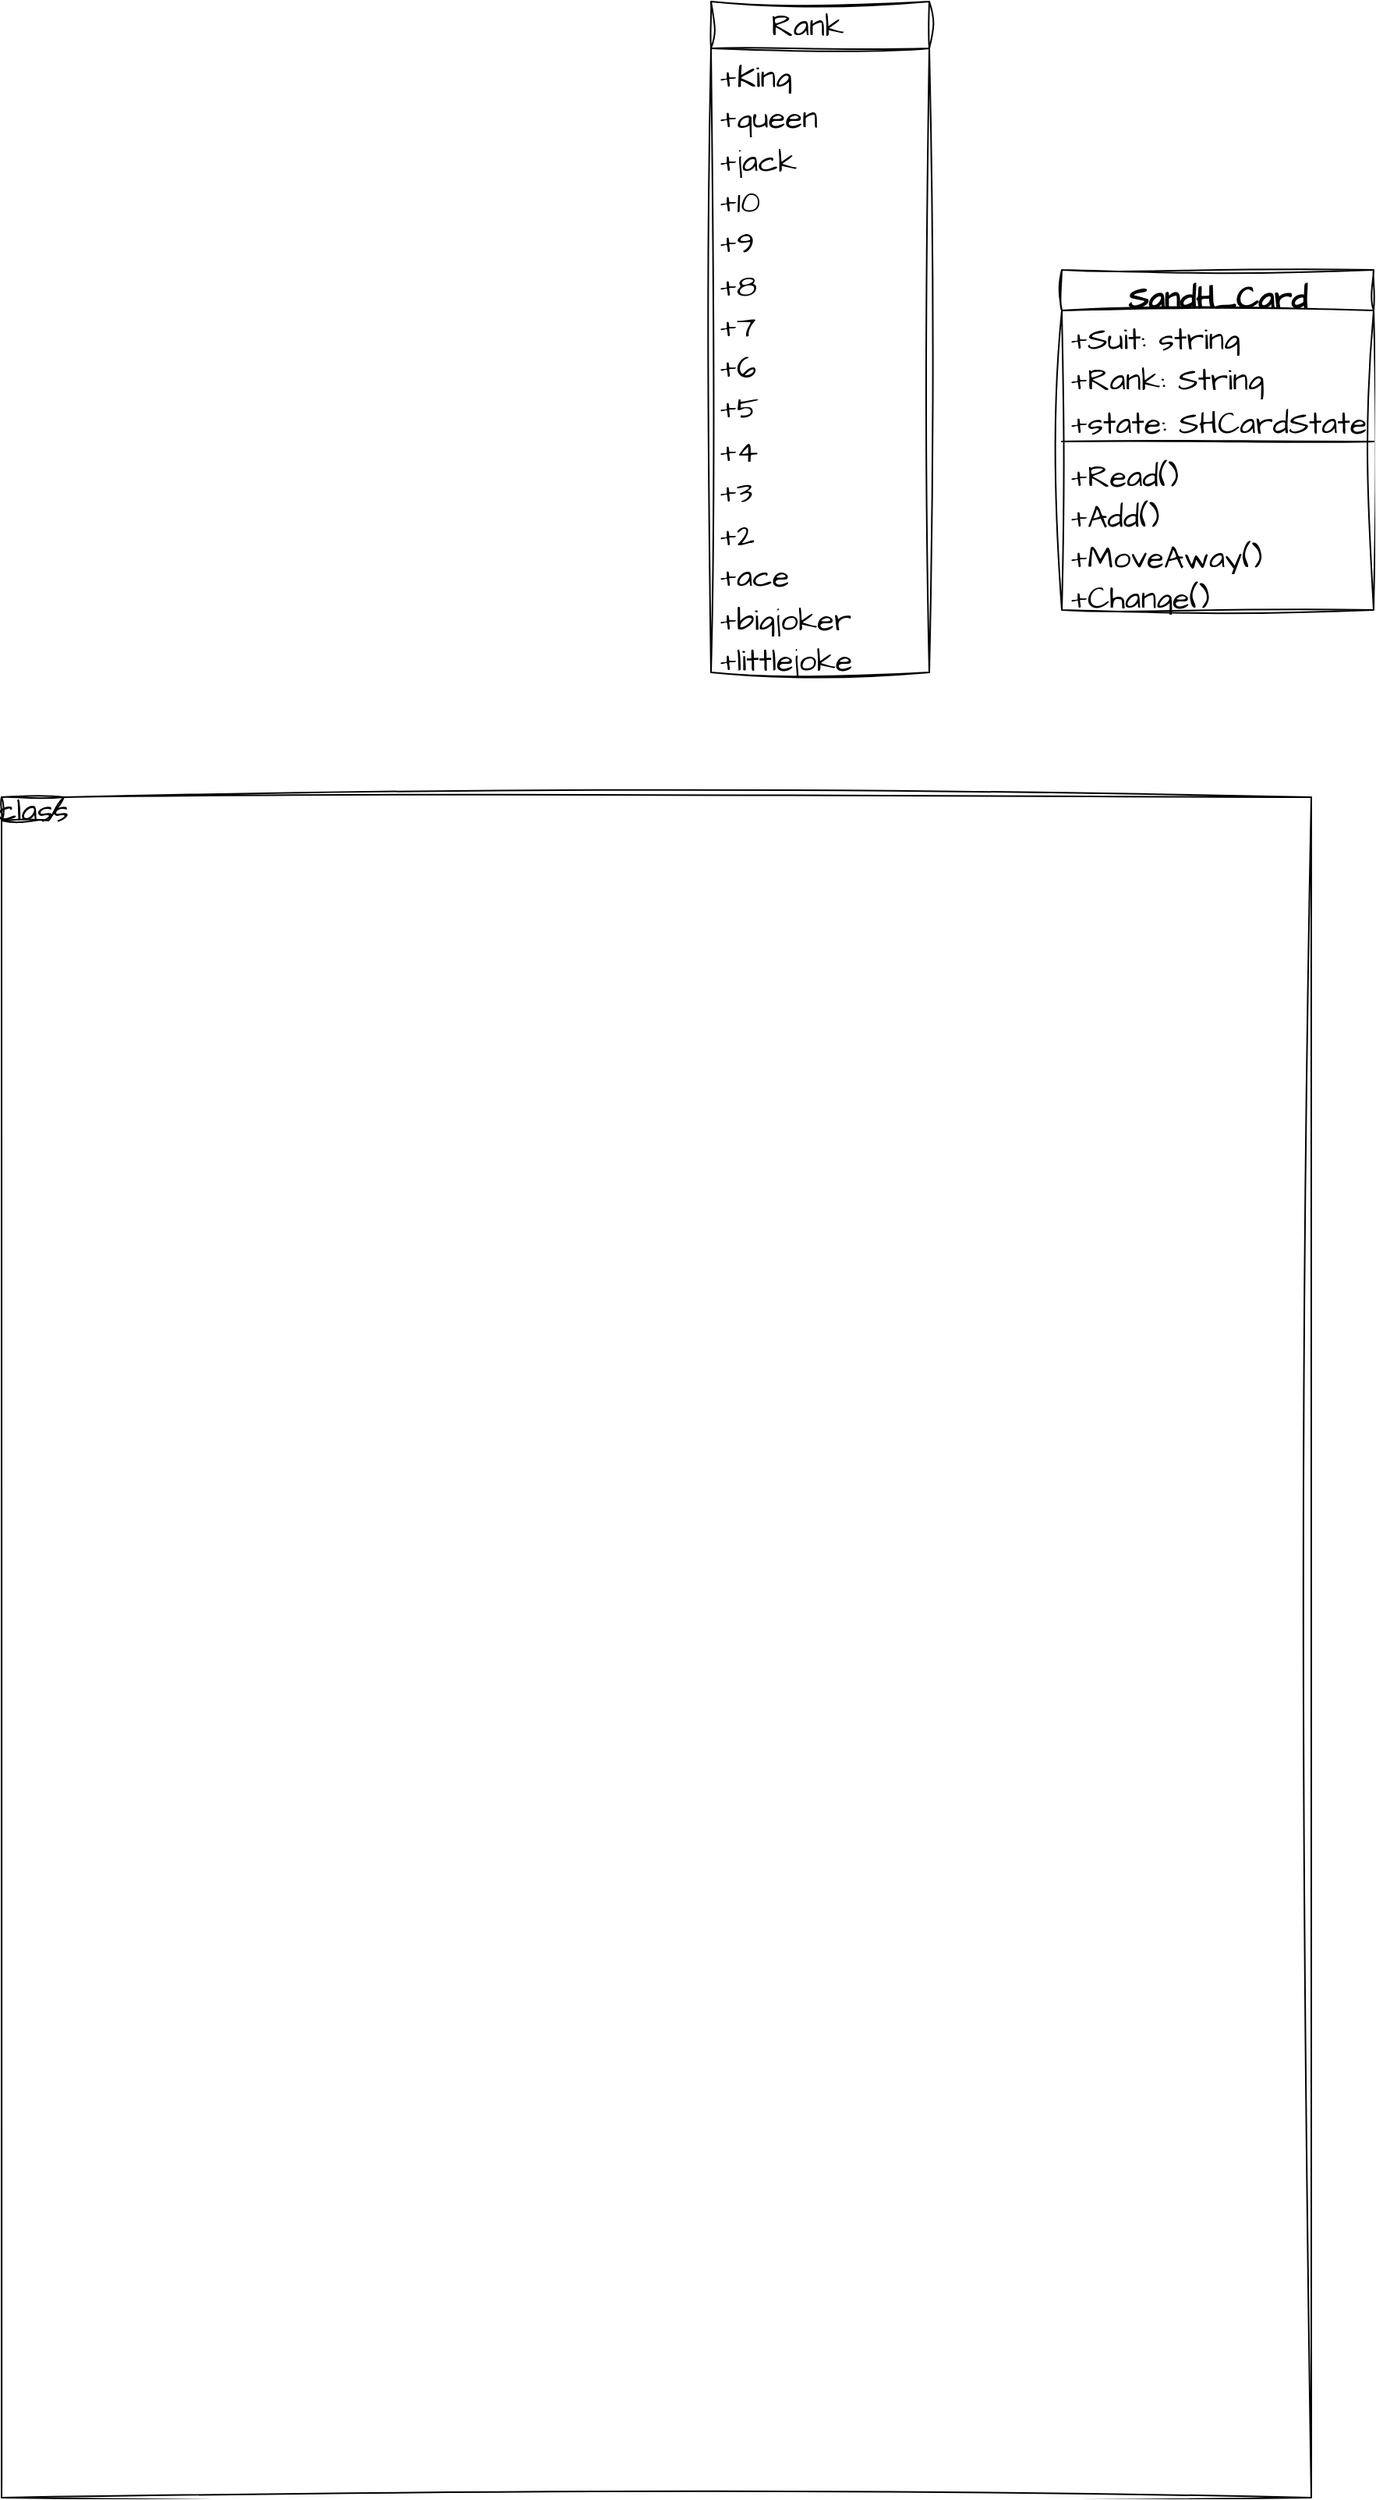 <mxfile version="21.1.5" type="github">
  <diagram name="Page-1" id="c4acf3e9-155e-7222-9cf6-157b1a14988f">
    <mxGraphModel dx="2017" dy="621" grid="1" gridSize="10" guides="1" tooltips="1" connect="1" arrows="1" fold="1" page="1" pageScale="1" pageWidth="850" pageHeight="1100" background="none" math="0" shadow="0">
      <root>
        <mxCell id="0" />
        <mxCell id="1" parent="0" />
        <mxCell id="R-4LgIV3RoV9C5uZXx_W-1" value="class" style="shape=umlFrame;whiteSpace=wrap;html=1;pointerEvents=0;sketch=1;hachureGap=4;jiggle=2;curveFitting=1;fontFamily=Architects Daughter;fontSource=https%3A%2F%2Ffonts.googleapis.com%2Fcss%3Ffamily%3DArchitects%2BDaughter;fontSize=20;width=40;height=15;" vertex="1" parent="1">
          <mxGeometry x="-415" y="550" width="840" height="1090" as="geometry" />
        </mxCell>
        <mxCell id="R-4LgIV3RoV9C5uZXx_W-2" value="Rank&amp;nbsp;&amp;nbsp;" style="swimlane;fontStyle=0;childLayout=stackLayout;horizontal=1;startSize=30;fillColor=none;horizontalStack=0;resizeParent=1;resizeParentMax=0;resizeLast=0;collapsible=1;marginBottom=0;whiteSpace=wrap;html=1;sketch=1;hachureGap=4;jiggle=2;curveFitting=1;fontFamily=Architects Daughter;fontSource=https%3A%2F%2Ffonts.googleapis.com%2Fcss%3Ffamily%3DArchitects%2BDaughter;fontSize=20;" vertex="1" parent="1">
          <mxGeometry x="40" y="40" width="140" height="430" as="geometry">
            <mxRectangle x="50" y="40" width="100" height="40" as="alternateBounds" />
          </mxGeometry>
        </mxCell>
        <mxCell id="R-4LgIV3RoV9C5uZXx_W-3" value="+King&lt;br&gt;" style="text;strokeColor=none;fillColor=none;align=left;verticalAlign=top;spacingLeft=4;spacingRight=4;overflow=hidden;rotatable=0;points=[[0,0.5],[1,0.5]];portConstraint=eastwest;whiteSpace=wrap;html=1;fontSize=20;fontFamily=Architects Daughter;" vertex="1" parent="R-4LgIV3RoV9C5uZXx_W-2">
          <mxGeometry y="30" width="140" height="26" as="geometry" />
        </mxCell>
        <mxCell id="R-4LgIV3RoV9C5uZXx_W-4" value="+queen" style="text;strokeColor=none;fillColor=none;align=left;verticalAlign=top;spacingLeft=4;spacingRight=4;overflow=hidden;rotatable=0;points=[[0,0.5],[1,0.5]];portConstraint=eastwest;whiteSpace=wrap;html=1;fontSize=20;fontFamily=Architects Daughter;" vertex="1" parent="R-4LgIV3RoV9C5uZXx_W-2">
          <mxGeometry y="56" width="140" height="28" as="geometry" />
        </mxCell>
        <mxCell id="R-4LgIV3RoV9C5uZXx_W-5" value="+jack" style="text;strokeColor=none;fillColor=none;align=left;verticalAlign=top;spacingLeft=4;spacingRight=4;overflow=hidden;rotatable=0;points=[[0,0.5],[1,0.5]];portConstraint=eastwest;whiteSpace=wrap;html=1;fontSize=20;fontFamily=Architects Daughter;" vertex="1" parent="R-4LgIV3RoV9C5uZXx_W-2">
          <mxGeometry y="84" width="140" height="26" as="geometry" />
        </mxCell>
        <mxCell id="R-4LgIV3RoV9C5uZXx_W-8" value="+10" style="text;strokeColor=none;fillColor=none;align=left;verticalAlign=top;spacingLeft=4;spacingRight=4;overflow=hidden;rotatable=0;points=[[0,0.5],[1,0.5]];portConstraint=eastwest;whiteSpace=wrap;html=1;fontSize=20;fontFamily=Architects Daughter;" vertex="1" parent="R-4LgIV3RoV9C5uZXx_W-2">
          <mxGeometry y="110" width="140" height="26" as="geometry" />
        </mxCell>
        <mxCell id="R-4LgIV3RoV9C5uZXx_W-9" value="+9" style="text;strokeColor=none;fillColor=none;align=left;verticalAlign=top;spacingLeft=4;spacingRight=4;overflow=hidden;rotatable=0;points=[[0,0.5],[1,0.5]];portConstraint=eastwest;whiteSpace=wrap;html=1;fontSize=20;fontFamily=Architects Daughter;" vertex="1" parent="R-4LgIV3RoV9C5uZXx_W-2">
          <mxGeometry y="136" width="140" height="28" as="geometry" />
        </mxCell>
        <mxCell id="R-4LgIV3RoV9C5uZXx_W-10" value="+8" style="text;strokeColor=none;fillColor=none;align=left;verticalAlign=top;spacingLeft=4;spacingRight=4;overflow=hidden;rotatable=0;points=[[0,0.5],[1,0.5]];portConstraint=eastwest;whiteSpace=wrap;html=1;fontSize=20;fontFamily=Architects Daughter;" vertex="1" parent="R-4LgIV3RoV9C5uZXx_W-2">
          <mxGeometry y="164" width="140" height="26" as="geometry" />
        </mxCell>
        <mxCell id="R-4LgIV3RoV9C5uZXx_W-12" value="+7" style="text;strokeColor=none;fillColor=none;align=left;verticalAlign=top;spacingLeft=4;spacingRight=4;overflow=hidden;rotatable=0;points=[[0,0.5],[1,0.5]];portConstraint=eastwest;whiteSpace=wrap;html=1;fontSize=20;fontFamily=Architects Daughter;" vertex="1" parent="R-4LgIV3RoV9C5uZXx_W-2">
          <mxGeometry y="190" width="140" height="26" as="geometry" />
        </mxCell>
        <mxCell id="R-4LgIV3RoV9C5uZXx_W-6" value="+6" style="text;strokeColor=none;fillColor=none;align=left;verticalAlign=top;spacingLeft=4;spacingRight=4;overflow=hidden;rotatable=0;points=[[0,0.5],[1,0.5]];portConstraint=eastwest;whiteSpace=wrap;html=1;fontSize=20;fontFamily=Architects Daughter;" vertex="1" parent="R-4LgIV3RoV9C5uZXx_W-2">
          <mxGeometry y="216" width="140" height="26" as="geometry" />
        </mxCell>
        <mxCell id="R-4LgIV3RoV9C5uZXx_W-13" value="+5" style="text;strokeColor=none;fillColor=none;align=left;verticalAlign=top;spacingLeft=4;spacingRight=4;overflow=hidden;rotatable=0;points=[[0,0.5],[1,0.5]];portConstraint=eastwest;whiteSpace=wrap;html=1;fontSize=20;fontFamily=Architects Daughter;" vertex="1" parent="R-4LgIV3RoV9C5uZXx_W-2">
          <mxGeometry y="242" width="140" height="28" as="geometry" />
        </mxCell>
        <mxCell id="R-4LgIV3RoV9C5uZXx_W-7" value="+4" style="text;strokeColor=none;fillColor=none;align=left;verticalAlign=top;spacingLeft=4;spacingRight=4;overflow=hidden;rotatable=0;points=[[0,0.5],[1,0.5]];portConstraint=eastwest;whiteSpace=wrap;html=1;fontSize=20;fontFamily=Architects Daughter;" vertex="1" parent="R-4LgIV3RoV9C5uZXx_W-2">
          <mxGeometry y="270" width="140" height="26" as="geometry" />
        </mxCell>
        <mxCell id="R-4LgIV3RoV9C5uZXx_W-11" value="+3" style="text;strokeColor=none;fillColor=none;align=left;verticalAlign=top;spacingLeft=4;spacingRight=4;overflow=hidden;rotatable=0;points=[[0,0.5],[1,0.5]];portConstraint=eastwest;whiteSpace=wrap;html=1;fontSize=20;fontFamily=Architects Daughter;" vertex="1" parent="R-4LgIV3RoV9C5uZXx_W-2">
          <mxGeometry y="296" width="140" height="28" as="geometry" />
        </mxCell>
        <mxCell id="R-4LgIV3RoV9C5uZXx_W-17" value="+2" style="text;strokeColor=none;fillColor=none;align=left;verticalAlign=top;spacingLeft=4;spacingRight=4;overflow=hidden;rotatable=0;points=[[0,0.5],[1,0.5]];portConstraint=eastwest;whiteSpace=wrap;html=1;fontSize=20;fontFamily=Architects Daughter;" vertex="1" parent="R-4LgIV3RoV9C5uZXx_W-2">
          <mxGeometry y="324" width="140" height="26" as="geometry" />
        </mxCell>
        <mxCell id="R-4LgIV3RoV9C5uZXx_W-15" value="+ace" style="text;strokeColor=none;fillColor=none;align=left;verticalAlign=top;spacingLeft=4;spacingRight=4;overflow=hidden;rotatable=0;points=[[0,0.5],[1,0.5]];portConstraint=eastwest;whiteSpace=wrap;html=1;fontSize=20;fontFamily=Architects Daughter;" vertex="1" parent="R-4LgIV3RoV9C5uZXx_W-2">
          <mxGeometry y="350" width="140" height="28" as="geometry" />
        </mxCell>
        <mxCell id="R-4LgIV3RoV9C5uZXx_W-16" value="+bigjoker" style="text;strokeColor=none;fillColor=none;align=left;verticalAlign=top;spacingLeft=4;spacingRight=4;overflow=hidden;rotatable=0;points=[[0,0.5],[1,0.5]];portConstraint=eastwest;whiteSpace=wrap;html=1;fontSize=20;fontFamily=Architects Daughter;" vertex="1" parent="R-4LgIV3RoV9C5uZXx_W-2">
          <mxGeometry y="378" width="140" height="26" as="geometry" />
        </mxCell>
        <mxCell id="R-4LgIV3RoV9C5uZXx_W-18" value="+littlejoke" style="text;strokeColor=none;fillColor=none;align=left;verticalAlign=top;spacingLeft=4;spacingRight=4;overflow=hidden;rotatable=0;points=[[0,0.5],[1,0.5]];portConstraint=eastwest;whiteSpace=wrap;html=1;fontSize=20;fontFamily=Architects Daughter;" vertex="1" parent="R-4LgIV3RoV9C5uZXx_W-2">
          <mxGeometry y="404" width="140" height="26" as="geometry" />
        </mxCell>
        <mxCell id="R-4LgIV3RoV9C5uZXx_W-53" value="SandH_Card" style="swimlane;fontStyle=1;align=center;verticalAlign=top;childLayout=stackLayout;horizontal=1;startSize=26;horizontalStack=0;resizeParent=1;resizeParentMax=0;resizeLast=0;collapsible=1;marginBottom=0;whiteSpace=wrap;html=1;sketch=1;hachureGap=4;jiggle=2;curveFitting=1;fontFamily=Architects Daughter;fontSource=https%3A%2F%2Ffonts.googleapis.com%2Fcss%3Ffamily%3DArchitects%2BDaughter;fontSize=20;" vertex="1" parent="1">
          <mxGeometry x="265" y="212" width="200" height="218" as="geometry" />
        </mxCell>
        <mxCell id="R-4LgIV3RoV9C5uZXx_W-57" value="+Suit: string" style="text;strokeColor=none;fillColor=none;align=left;verticalAlign=top;spacingLeft=4;spacingRight=4;overflow=hidden;rotatable=0;points=[[0,0.5],[1,0.5]];portConstraint=eastwest;whiteSpace=wrap;html=1;fontSize=20;fontFamily=Architects Daughter;" vertex="1" parent="R-4LgIV3RoV9C5uZXx_W-53">
          <mxGeometry y="26" width="200" height="26" as="geometry" />
        </mxCell>
        <mxCell id="R-4LgIV3RoV9C5uZXx_W-58" value="+Rank: String" style="text;strokeColor=none;fillColor=none;align=left;verticalAlign=top;spacingLeft=4;spacingRight=4;overflow=hidden;rotatable=0;points=[[0,0.5],[1,0.5]];portConstraint=eastwest;whiteSpace=wrap;html=1;fontSize=20;fontFamily=Architects Daughter;" vertex="1" parent="R-4LgIV3RoV9C5uZXx_W-53">
          <mxGeometry y="52" width="200" height="28" as="geometry" />
        </mxCell>
        <mxCell id="R-4LgIV3RoV9C5uZXx_W-54" value="+state: SHCardState&lt;br/&gt;" style="text;strokeColor=none;fillColor=none;align=left;verticalAlign=top;spacingLeft=4;spacingRight=4;overflow=hidden;rotatable=0;points=[[0,0.5],[1,0.5]];portConstraint=eastwest;whiteSpace=wrap;html=1;fontSize=20;fontFamily=Architects Daughter;" vertex="1" parent="R-4LgIV3RoV9C5uZXx_W-53">
          <mxGeometry y="80" width="200" height="26" as="geometry" />
        </mxCell>
        <mxCell id="R-4LgIV3RoV9C5uZXx_W-55" value="" style="line;strokeWidth=1;fillColor=none;align=left;verticalAlign=middle;spacingTop=-1;spacingLeft=3;spacingRight=3;rotatable=0;labelPosition=right;points=[];portConstraint=eastwest;strokeColor=inherit;sketch=1;hachureGap=4;jiggle=2;curveFitting=1;fontFamily=Architects Daughter;fontSource=https%3A%2F%2Ffonts.googleapis.com%2Fcss%3Ffamily%3DArchitects%2BDaughter;fontSize=20;" vertex="1" parent="R-4LgIV3RoV9C5uZXx_W-53">
          <mxGeometry y="106" width="200" height="8" as="geometry" />
        </mxCell>
        <mxCell id="R-4LgIV3RoV9C5uZXx_W-60" value="+Read()" style="text;strokeColor=none;fillColor=none;align=left;verticalAlign=top;spacingLeft=4;spacingRight=4;overflow=hidden;rotatable=0;points=[[0,0.5],[1,0.5]];portConstraint=eastwest;whiteSpace=wrap;html=1;fontSize=20;fontFamily=Architects Daughter;" vertex="1" parent="R-4LgIV3RoV9C5uZXx_W-53">
          <mxGeometry y="114" width="200" height="26" as="geometry" />
        </mxCell>
        <mxCell id="R-4LgIV3RoV9C5uZXx_W-61" value="+Add()" style="text;strokeColor=none;fillColor=none;align=left;verticalAlign=top;spacingLeft=4;spacingRight=4;overflow=hidden;rotatable=0;points=[[0,0.5],[1,0.5]];portConstraint=eastwest;whiteSpace=wrap;html=1;fontSize=20;fontFamily=Architects Daughter;" vertex="1" parent="R-4LgIV3RoV9C5uZXx_W-53">
          <mxGeometry y="140" width="200" height="26" as="geometry" />
        </mxCell>
        <mxCell id="R-4LgIV3RoV9C5uZXx_W-59" value="+MoveAway()" style="text;strokeColor=none;fillColor=none;align=left;verticalAlign=top;spacingLeft=4;spacingRight=4;overflow=hidden;rotatable=0;points=[[0,0.5],[1,0.5]];portConstraint=eastwest;whiteSpace=wrap;html=1;fontSize=20;fontFamily=Architects Daughter;" vertex="1" parent="R-4LgIV3RoV9C5uZXx_W-53">
          <mxGeometry y="166" width="200" height="26" as="geometry" />
        </mxCell>
        <mxCell id="R-4LgIV3RoV9C5uZXx_W-56" value="+Change()&lt;br/&gt;" style="text;strokeColor=none;fillColor=none;align=left;verticalAlign=top;spacingLeft=4;spacingRight=4;overflow=hidden;rotatable=0;points=[[0,0.5],[1,0.5]];portConstraint=eastwest;whiteSpace=wrap;html=1;fontSize=20;fontFamily=Architects Daughter;" vertex="1" parent="R-4LgIV3RoV9C5uZXx_W-53">
          <mxGeometry y="192" width="200" height="26" as="geometry" />
        </mxCell>
      </root>
    </mxGraphModel>
  </diagram>
</mxfile>
